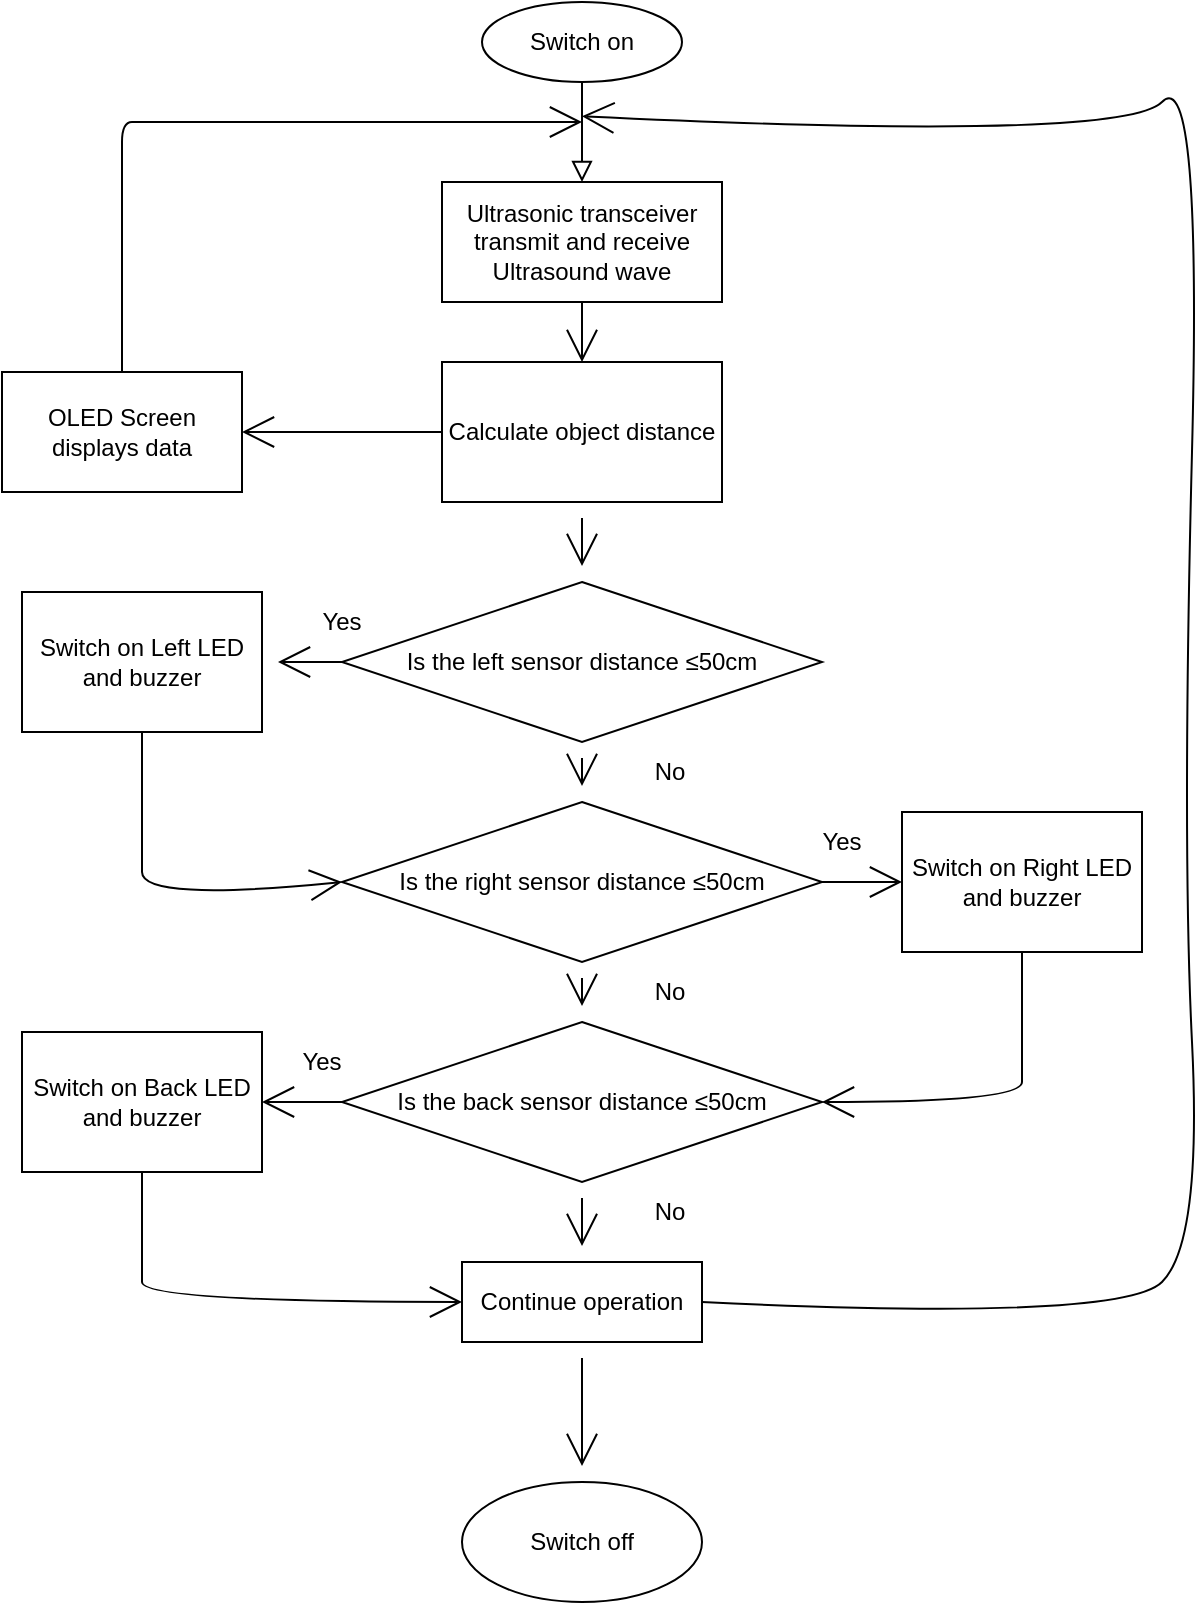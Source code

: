 <mxfile version="20.0.1" type="github">
  <diagram id="C5RBs43oDa-KdzZeNtuy" name="Page-1">
    <mxGraphModel dx="1767" dy="845" grid="1" gridSize="10" guides="1" tooltips="1" connect="1" arrows="1" fold="1" page="1" pageScale="1" pageWidth="827" pageHeight="1169" math="0" shadow="0">
      <root>
        <mxCell id="WIyWlLk6GJQsqaUBKTNV-0" />
        <mxCell id="WIyWlLk6GJQsqaUBKTNV-1" parent="WIyWlLk6GJQsqaUBKTNV-0" />
        <mxCell id="WIyWlLk6GJQsqaUBKTNV-2" value="" style="rounded=0;html=1;jettySize=auto;orthogonalLoop=1;fontSize=11;endArrow=block;endFill=0;endSize=8;strokeWidth=1;shadow=0;labelBackgroundColor=none;edgeStyle=orthogonalEdgeStyle;" parent="WIyWlLk6GJQsqaUBKTNV-1" edge="1">
          <mxGeometry relative="1" as="geometry">
            <mxPoint x="320" y="100" as="sourcePoint" />
            <mxPoint x="320" y="150" as="targetPoint" />
          </mxGeometry>
        </mxCell>
        <mxCell id="VKJCHZp7ja3JRvj-tNbH-0" value="Switch on" style="ellipse;whiteSpace=wrap;html=1;hachureGap=4;" vertex="1" parent="WIyWlLk6GJQsqaUBKTNV-1">
          <mxGeometry x="270" y="60" width="100" height="40" as="geometry" />
        </mxCell>
        <mxCell id="VKJCHZp7ja3JRvj-tNbH-1" value="Ultrasonic transceiver transmit and receive Ultrasound wave" style="rounded=0;whiteSpace=wrap;html=1;hachureGap=4;" vertex="1" parent="WIyWlLk6GJQsqaUBKTNV-1">
          <mxGeometry x="250" y="150" width="140" height="60" as="geometry" />
        </mxCell>
        <mxCell id="VKJCHZp7ja3JRvj-tNbH-17" value="" style="edgeStyle=none;curved=1;rounded=0;orthogonalLoop=1;jettySize=auto;html=1;endArrow=open;startSize=14;endSize=14;sourcePerimeterSpacing=8;targetPerimeterSpacing=8;" edge="1" parent="WIyWlLk6GJQsqaUBKTNV-1" source="VKJCHZp7ja3JRvj-tNbH-2" target="VKJCHZp7ja3JRvj-tNbH-16">
          <mxGeometry relative="1" as="geometry" />
        </mxCell>
        <mxCell id="VKJCHZp7ja3JRvj-tNbH-2" value="Calculate object distance" style="rounded=0;whiteSpace=wrap;html=1;hachureGap=4;" vertex="1" parent="WIyWlLk6GJQsqaUBKTNV-1">
          <mxGeometry x="250" y="240" width="140" height="70" as="geometry" />
        </mxCell>
        <mxCell id="VKJCHZp7ja3JRvj-tNbH-3" value="" style="edgeStyle=none;orthogonalLoop=1;jettySize=auto;html=1;rounded=0;endArrow=open;startSize=14;endSize=14;sourcePerimeterSpacing=8;targetPerimeterSpacing=8;curved=1;exitX=0.5;exitY=1;exitDx=0;exitDy=0;entryX=0.5;entryY=0;entryDx=0;entryDy=0;" edge="1" parent="WIyWlLk6GJQsqaUBKTNV-1" source="VKJCHZp7ja3JRvj-tNbH-1" target="VKJCHZp7ja3JRvj-tNbH-2">
          <mxGeometry width="120" relative="1" as="geometry">
            <mxPoint x="800" y="320" as="sourcePoint" />
            <mxPoint x="920" y="320" as="targetPoint" />
            <Array as="points" />
          </mxGeometry>
        </mxCell>
        <mxCell id="VKJCHZp7ja3JRvj-tNbH-4" value="OLED Screen displays data" style="rounded=0;whiteSpace=wrap;html=1;hachureGap=4;" vertex="1" parent="WIyWlLk6GJQsqaUBKTNV-1">
          <mxGeometry x="30" y="245" width="120" height="60" as="geometry" />
        </mxCell>
        <mxCell id="VKJCHZp7ja3JRvj-tNbH-5" value="" style="edgeStyle=none;orthogonalLoop=1;jettySize=auto;html=1;rounded=0;endArrow=open;startSize=14;endSize=14;sourcePerimeterSpacing=8;targetPerimeterSpacing=8;curved=1;exitX=0;exitY=0.5;exitDx=0;exitDy=0;entryX=1;entryY=0.5;entryDx=0;entryDy=0;" edge="1" parent="WIyWlLk6GJQsqaUBKTNV-1" source="VKJCHZp7ja3JRvj-tNbH-2" target="VKJCHZp7ja3JRvj-tNbH-4">
          <mxGeometry width="120" relative="1" as="geometry">
            <mxPoint x="460" y="290" as="sourcePoint" />
            <mxPoint x="580" y="290" as="targetPoint" />
            <Array as="points" />
          </mxGeometry>
        </mxCell>
        <mxCell id="VKJCHZp7ja3JRvj-tNbH-9" value="" style="edgeStyle=none;orthogonalLoop=1;jettySize=auto;html=1;rounded=0;endArrow=open;startSize=14;endSize=14;sourcePerimeterSpacing=8;targetPerimeterSpacing=8;curved=1;exitX=0.5;exitY=0;exitDx=0;exitDy=0;" edge="1" parent="WIyWlLk6GJQsqaUBKTNV-1" source="VKJCHZp7ja3JRvj-tNbH-4">
          <mxGeometry width="120" relative="1" as="geometry">
            <mxPoint x="550" y="280" as="sourcePoint" />
            <mxPoint x="320" y="120" as="targetPoint" />
            <Array as="points">
              <mxPoint x="90" y="190" />
              <mxPoint x="90" y="140" />
              <mxPoint x="90" y="120" />
              <mxPoint x="100" y="120" />
              <mxPoint x="200" y="120" />
            </Array>
          </mxGeometry>
        </mxCell>
        <mxCell id="VKJCHZp7ja3JRvj-tNbH-19" value="" style="edgeStyle=none;curved=1;rounded=0;orthogonalLoop=1;jettySize=auto;html=1;endArrow=open;startSize=14;endSize=14;sourcePerimeterSpacing=8;targetPerimeterSpacing=8;" edge="1" parent="WIyWlLk6GJQsqaUBKTNV-1" source="VKJCHZp7ja3JRvj-tNbH-16" target="VKJCHZp7ja3JRvj-tNbH-18">
          <mxGeometry relative="1" as="geometry" />
        </mxCell>
        <mxCell id="VKJCHZp7ja3JRvj-tNbH-23" value="" style="edgeStyle=none;curved=1;rounded=0;orthogonalLoop=1;jettySize=auto;html=1;endArrow=open;startSize=14;endSize=14;sourcePerimeterSpacing=8;targetPerimeterSpacing=8;exitX=0;exitY=0.5;exitDx=0;exitDy=0;" edge="1" parent="WIyWlLk6GJQsqaUBKTNV-1" source="VKJCHZp7ja3JRvj-tNbH-16" target="VKJCHZp7ja3JRvj-tNbH-22">
          <mxGeometry relative="1" as="geometry" />
        </mxCell>
        <mxCell id="VKJCHZp7ja3JRvj-tNbH-16" value="Is the left sensor distance ≤50cm" style="rhombus;whiteSpace=wrap;html=1;hachureGap=4;" vertex="1" parent="WIyWlLk6GJQsqaUBKTNV-1">
          <mxGeometry x="200" y="350" width="240" height="80" as="geometry" />
        </mxCell>
        <mxCell id="VKJCHZp7ja3JRvj-tNbH-21" value="" style="edgeStyle=none;curved=1;rounded=0;orthogonalLoop=1;jettySize=auto;html=1;endArrow=open;startSize=14;endSize=14;sourcePerimeterSpacing=8;targetPerimeterSpacing=8;" edge="1" parent="WIyWlLk6GJQsqaUBKTNV-1" source="VKJCHZp7ja3JRvj-tNbH-18" target="VKJCHZp7ja3JRvj-tNbH-20">
          <mxGeometry relative="1" as="geometry" />
        </mxCell>
        <mxCell id="VKJCHZp7ja3JRvj-tNbH-18" value="Is the right sensor distance ≤50cm" style="rhombus;whiteSpace=wrap;html=1;hachureGap=4;" vertex="1" parent="WIyWlLk6GJQsqaUBKTNV-1">
          <mxGeometry x="200" y="460" width="240" height="80" as="geometry" />
        </mxCell>
        <mxCell id="VKJCHZp7ja3JRvj-tNbH-31" value="" style="edgeStyle=none;curved=1;rounded=0;orthogonalLoop=1;jettySize=auto;html=1;endArrow=open;startSize=14;endSize=14;sourcePerimeterSpacing=8;targetPerimeterSpacing=8;" edge="1" parent="WIyWlLk6GJQsqaUBKTNV-1" source="VKJCHZp7ja3JRvj-tNbH-20" target="VKJCHZp7ja3JRvj-tNbH-30">
          <mxGeometry relative="1" as="geometry" />
        </mxCell>
        <mxCell id="VKJCHZp7ja3JRvj-tNbH-20" value="Is the back sensor distance ≤50cm" style="rhombus;whiteSpace=wrap;html=1;hachureGap=4;" vertex="1" parent="WIyWlLk6GJQsqaUBKTNV-1">
          <mxGeometry x="200" y="570" width="240" height="80" as="geometry" />
        </mxCell>
        <mxCell id="VKJCHZp7ja3JRvj-tNbH-22" value="Switch on Left LED and buzzer" style="whiteSpace=wrap;html=1;hachureGap=4;" vertex="1" parent="WIyWlLk6GJQsqaUBKTNV-1">
          <mxGeometry x="40" y="355" width="120" height="70" as="geometry" />
        </mxCell>
        <mxCell id="VKJCHZp7ja3JRvj-tNbH-24" value="Yes" style="text;strokeColor=none;fillColor=none;html=1;align=center;verticalAlign=middle;whiteSpace=wrap;rounded=0;hachureGap=4;" vertex="1" parent="WIyWlLk6GJQsqaUBKTNV-1">
          <mxGeometry x="170" y="355" width="60" height="30" as="geometry" />
        </mxCell>
        <mxCell id="VKJCHZp7ja3JRvj-tNbH-25" value="No" style="text;strokeColor=none;fillColor=none;html=1;align=center;verticalAlign=middle;whiteSpace=wrap;rounded=0;hachureGap=4;" vertex="1" parent="WIyWlLk6GJQsqaUBKTNV-1">
          <mxGeometry x="334" y="430" width="60" height="30" as="geometry" />
        </mxCell>
        <mxCell id="VKJCHZp7ja3JRvj-tNbH-26" value="No" style="text;strokeColor=none;fillColor=none;html=1;align=center;verticalAlign=middle;whiteSpace=wrap;rounded=0;hachureGap=4;" vertex="1" parent="WIyWlLk6GJQsqaUBKTNV-1">
          <mxGeometry x="334" y="540" width="60" height="30" as="geometry" />
        </mxCell>
        <mxCell id="VKJCHZp7ja3JRvj-tNbH-33" value="" style="edgeStyle=none;curved=1;rounded=0;orthogonalLoop=1;jettySize=auto;html=1;endArrow=open;startSize=14;endSize=14;sourcePerimeterSpacing=8;targetPerimeterSpacing=8;" edge="1" parent="WIyWlLk6GJQsqaUBKTNV-1" source="VKJCHZp7ja3JRvj-tNbH-30" target="VKJCHZp7ja3JRvj-tNbH-32">
          <mxGeometry relative="1" as="geometry" />
        </mxCell>
        <mxCell id="VKJCHZp7ja3JRvj-tNbH-30" value="Continue operation" style="whiteSpace=wrap;html=1;hachureGap=4;" vertex="1" parent="WIyWlLk6GJQsqaUBKTNV-1">
          <mxGeometry x="260" y="690" width="120" height="40" as="geometry" />
        </mxCell>
        <mxCell id="VKJCHZp7ja3JRvj-tNbH-32" value="Switch off" style="ellipse;whiteSpace=wrap;html=1;hachureGap=4;" vertex="1" parent="WIyWlLk6GJQsqaUBKTNV-1">
          <mxGeometry x="260" y="800" width="120" height="60" as="geometry" />
        </mxCell>
        <mxCell id="VKJCHZp7ja3JRvj-tNbH-34" value="Switch on Right LED and buzzer" style="whiteSpace=wrap;html=1;hachureGap=4;" vertex="1" parent="WIyWlLk6GJQsqaUBKTNV-1">
          <mxGeometry x="480" y="465" width="120" height="70" as="geometry" />
        </mxCell>
        <mxCell id="VKJCHZp7ja3JRvj-tNbH-35" value="Switch on Back LED and buzzer" style="whiteSpace=wrap;html=1;hachureGap=4;" vertex="1" parent="WIyWlLk6GJQsqaUBKTNV-1">
          <mxGeometry x="40" y="575" width="120" height="70" as="geometry" />
        </mxCell>
        <mxCell id="VKJCHZp7ja3JRvj-tNbH-36" value="" style="edgeStyle=none;orthogonalLoop=1;jettySize=auto;html=1;rounded=0;endArrow=open;startSize=14;endSize=14;sourcePerimeterSpacing=8;targetPerimeterSpacing=8;curved=1;exitX=1;exitY=0.5;exitDx=0;exitDy=0;entryX=0;entryY=0.5;entryDx=0;entryDy=0;" edge="1" parent="WIyWlLk6GJQsqaUBKTNV-1" source="VKJCHZp7ja3JRvj-tNbH-18" target="VKJCHZp7ja3JRvj-tNbH-34">
          <mxGeometry width="120" relative="1" as="geometry">
            <mxPoint x="460" y="510" as="sourcePoint" />
            <mxPoint x="580" y="510" as="targetPoint" />
            <Array as="points" />
          </mxGeometry>
        </mxCell>
        <mxCell id="VKJCHZp7ja3JRvj-tNbH-37" value="" style="edgeStyle=none;orthogonalLoop=1;jettySize=auto;html=1;rounded=0;endArrow=open;startSize=14;endSize=14;sourcePerimeterSpacing=8;targetPerimeterSpacing=8;curved=1;exitX=0;exitY=0.5;exitDx=0;exitDy=0;entryX=1;entryY=0.5;entryDx=0;entryDy=0;" edge="1" parent="WIyWlLk6GJQsqaUBKTNV-1" source="VKJCHZp7ja3JRvj-tNbH-20" target="VKJCHZp7ja3JRvj-tNbH-35">
          <mxGeometry width="120" relative="1" as="geometry">
            <mxPoint x="460" y="510" as="sourcePoint" />
            <mxPoint x="580" y="510" as="targetPoint" />
            <Array as="points" />
          </mxGeometry>
        </mxCell>
        <mxCell id="VKJCHZp7ja3JRvj-tNbH-42" value="No" style="text;strokeColor=none;fillColor=none;html=1;align=center;verticalAlign=middle;whiteSpace=wrap;rounded=0;hachureGap=4;" vertex="1" parent="WIyWlLk6GJQsqaUBKTNV-1">
          <mxGeometry x="334" y="650" width="60" height="30" as="geometry" />
        </mxCell>
        <mxCell id="VKJCHZp7ja3JRvj-tNbH-43" value="" style="edgeStyle=none;orthogonalLoop=1;jettySize=auto;html=1;rounded=0;endArrow=open;startSize=14;endSize=14;sourcePerimeterSpacing=8;targetPerimeterSpacing=8;curved=1;exitX=0.5;exitY=1;exitDx=0;exitDy=0;entryX=0;entryY=0.5;entryDx=0;entryDy=0;" edge="1" parent="WIyWlLk6GJQsqaUBKTNV-1" source="VKJCHZp7ja3JRvj-tNbH-22" target="VKJCHZp7ja3JRvj-tNbH-18">
          <mxGeometry width="120" relative="1" as="geometry">
            <mxPoint x="460" y="400" as="sourcePoint" />
            <mxPoint x="580" y="400" as="targetPoint" />
            <Array as="points">
              <mxPoint x="100" y="480" />
              <mxPoint x="100" y="510" />
            </Array>
          </mxGeometry>
        </mxCell>
        <mxCell id="VKJCHZp7ja3JRvj-tNbH-44" value="" style="edgeStyle=none;orthogonalLoop=1;jettySize=auto;html=1;rounded=0;endArrow=open;startSize=14;endSize=14;sourcePerimeterSpacing=8;targetPerimeterSpacing=8;curved=1;exitX=0.5;exitY=1;exitDx=0;exitDy=0;entryX=0;entryY=0.5;entryDx=0;entryDy=0;" edge="1" parent="WIyWlLk6GJQsqaUBKTNV-1" source="VKJCHZp7ja3JRvj-tNbH-35" target="VKJCHZp7ja3JRvj-tNbH-30">
          <mxGeometry width="120" relative="1" as="geometry">
            <mxPoint x="460" y="630" as="sourcePoint" />
            <mxPoint x="580" y="630" as="targetPoint" />
            <Array as="points">
              <mxPoint x="100" y="690" />
              <mxPoint x="100" y="710" />
            </Array>
          </mxGeometry>
        </mxCell>
        <mxCell id="VKJCHZp7ja3JRvj-tNbH-45" value="" style="edgeStyle=none;orthogonalLoop=1;jettySize=auto;html=1;rounded=0;endArrow=open;startSize=14;endSize=14;sourcePerimeterSpacing=8;targetPerimeterSpacing=8;curved=1;exitX=0.5;exitY=1;exitDx=0;exitDy=0;entryX=1;entryY=0.5;entryDx=0;entryDy=0;" edge="1" parent="WIyWlLk6GJQsqaUBKTNV-1" source="VKJCHZp7ja3JRvj-tNbH-34" target="VKJCHZp7ja3JRvj-tNbH-20">
          <mxGeometry width="120" relative="1" as="geometry">
            <mxPoint x="460" y="630" as="sourcePoint" />
            <mxPoint x="580" y="630" as="targetPoint" />
            <Array as="points">
              <mxPoint x="540" y="590" />
              <mxPoint x="540" y="610" />
            </Array>
          </mxGeometry>
        </mxCell>
        <mxCell id="VKJCHZp7ja3JRvj-tNbH-46" value="" style="edgeStyle=none;orthogonalLoop=1;jettySize=auto;html=1;rounded=0;endArrow=open;startSize=14;endSize=14;sourcePerimeterSpacing=8;targetPerimeterSpacing=8;curved=1;exitX=1;exitY=0.5;exitDx=0;exitDy=0;" edge="1" parent="WIyWlLk6GJQsqaUBKTNV-1" source="VKJCHZp7ja3JRvj-tNbH-30">
          <mxGeometry width="120" relative="1" as="geometry">
            <mxPoint x="460" y="630" as="sourcePoint" />
            <mxPoint x="320" y="117.176" as="targetPoint" />
            <Array as="points">
              <mxPoint x="590" y="720" />
              <mxPoint x="630" y="680" />
              <mxPoint x="620" y="480" />
              <mxPoint x="630" y="90" />
              <mxPoint x="590" y="130" />
            </Array>
          </mxGeometry>
        </mxCell>
        <mxCell id="VKJCHZp7ja3JRvj-tNbH-47" value="Yes" style="text;strokeColor=none;fillColor=none;html=1;align=center;verticalAlign=middle;whiteSpace=wrap;rounded=0;hachureGap=4;" vertex="1" parent="WIyWlLk6GJQsqaUBKTNV-1">
          <mxGeometry x="420" y="465" width="60" height="30" as="geometry" />
        </mxCell>
        <mxCell id="VKJCHZp7ja3JRvj-tNbH-48" value="Yes" style="text;strokeColor=none;fillColor=none;html=1;align=center;verticalAlign=middle;whiteSpace=wrap;rounded=0;hachureGap=4;" vertex="1" parent="WIyWlLk6GJQsqaUBKTNV-1">
          <mxGeometry x="160" y="575" width="60" height="30" as="geometry" />
        </mxCell>
      </root>
    </mxGraphModel>
  </diagram>
</mxfile>
